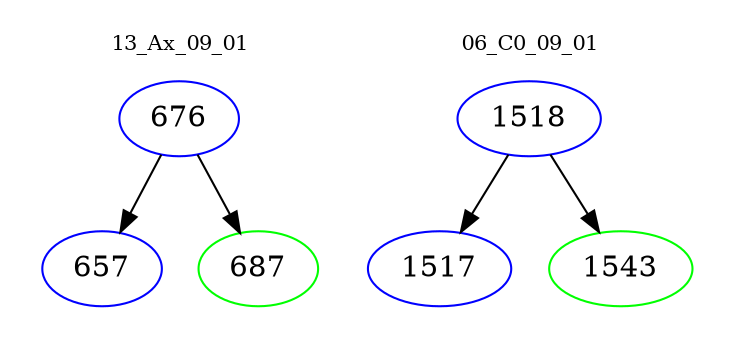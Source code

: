 digraph{
subgraph cluster_0 {
color = white
label = "13_Ax_09_01";
fontsize=10;
T0_676 [label="676", color="blue"]
T0_676 -> T0_657 [color="black"]
T0_657 [label="657", color="blue"]
T0_676 -> T0_687 [color="black"]
T0_687 [label="687", color="green"]
}
subgraph cluster_1 {
color = white
label = "06_C0_09_01";
fontsize=10;
T1_1518 [label="1518", color="blue"]
T1_1518 -> T1_1517 [color="black"]
T1_1517 [label="1517", color="blue"]
T1_1518 -> T1_1543 [color="black"]
T1_1543 [label="1543", color="green"]
}
}

